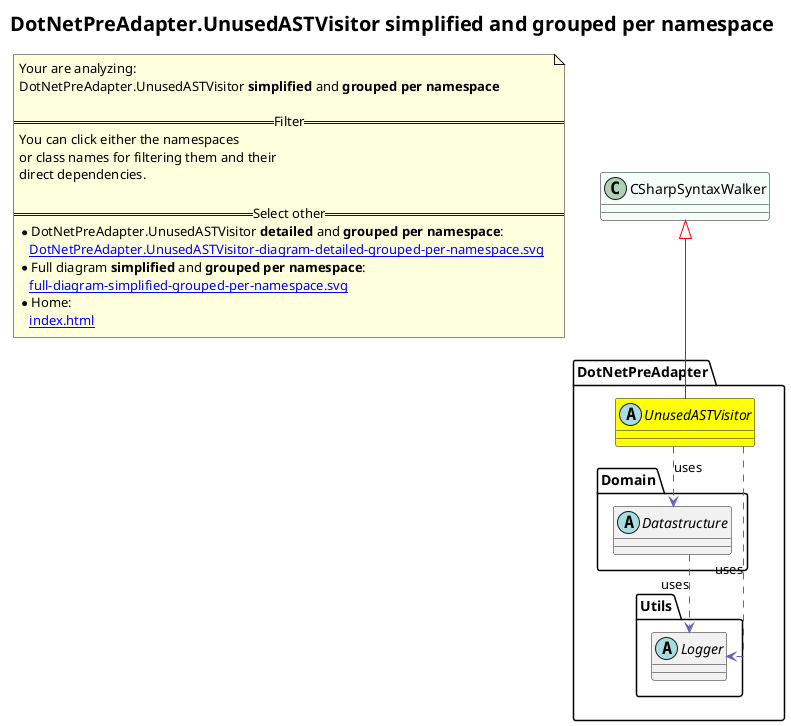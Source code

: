 @startuml
skinparam linetype ortho
title <size:20>DotNetPreAdapter.UnusedASTVisitor **simplified** and **grouped per namespace**</size>
note "Your are analyzing:\nDotNetPreAdapter.UnusedASTVisitor **simplified** and **grouped per namespace**\n\n==Filter==\nYou can click either the namespaces \nor class names for filtering them and their\ndirect dependencies.\n\n==Select other==\n* DotNetPreAdapter.UnusedASTVisitor **detailed** and **grouped per namespace**:\n   [[DotNetPreAdapter.UnusedASTVisitor-diagram-detailed-grouped-per-namespace.svg]]\n* Full diagram **simplified** and **grouped per namespace**:\n   [[full-diagram-simplified-grouped-per-namespace.svg]]\n* Home:\n   [[index.html]]" as FloatingNote
class CSharpSyntaxWalker [[CSharpSyntaxWalker-diagram-simplified-grouped-per-namespace.svg]] #MintCream {
}
' Closing all previous_sub_namespace_list namespace None because file analysis is finished.
namespace DotNetPreAdapter [[DotNetPreAdapter-diagram-simplified-grouped-per-namespace.svg]] {
abstract class DotNetPreAdapter.UnusedASTVisitor [[DotNetPreAdapter.UnusedASTVisitor-diagram-simplified-grouped-per-namespace.svg]] #yellow {
}
'Compared namespace DotNetPreAdapter [[DotNetPreAdapter-diagram-simplified-grouped-per-namespace.svg]] { with last element of }
' Closing all previous_sub_namespace_list namespace None because file analysis is finished.
' Closing namespace DotNetPreAdapter
}
namespace DotNetPreAdapter [[DotNetPreAdapter-diagram-simplified-grouped-per-namespace.svg]] {
namespace DotNetPreAdapter.Domain [[DotNetPreAdapter.Domain-diagram-simplified-grouped-per-namespace.svg]] {
  abstract class DotNetPreAdapter.Domain.Datastructure [[DotNetPreAdapter.Domain.Datastructure-diagram-simplified-grouped-per-namespace.svg]]  {
  }
'Compared namespace DotNetPreAdapter.Domain [[DotNetPreAdapter.Domain-diagram-simplified-grouped-per-namespace.svg]] { with last element of   }
' Closing all previous_sub_namespace_list namespace None because file analysis is finished.
' Closing namespace Domain
}
' Closing namespace DotNetPreAdapter
}
namespace DotNetPreAdapter [[DotNetPreAdapter-diagram-simplified-grouped-per-namespace.svg]] {
namespace DotNetPreAdapter.Utils [[DotNetPreAdapter.Utils-diagram-simplified-grouped-per-namespace.svg]] {
  abstract class DotNetPreAdapter.Utils.Logger [[DotNetPreAdapter.Utils.Logger-diagram-simplified-grouped-per-namespace.svg]]  {
  }
'Compared namespace DotNetPreAdapter.Utils [[DotNetPreAdapter.Utils-diagram-simplified-grouped-per-namespace.svg]] { with last element of   }
' Closing all previous_sub_namespace_list namespace None because file analysis is finished.
' Closing namespace Utils
}
' Closing namespace DotNetPreAdapter
}
 ' *************************************** 
 ' *************************************** 
 ' *************************************** 
' Class relations extracted from namespace:
' 
' Class relations extracted from namespace:
' DotNetPreAdapter
CSharpSyntaxWalker <|-[#red]- DotNetPreAdapter.UnusedASTVisitor
DotNetPreAdapter.UnusedASTVisitor .[#6060BB].> DotNetPreAdapter.Utils.Logger  : uses 
DotNetPreAdapter.UnusedASTVisitor .[#6060BB].> DotNetPreAdapter.Domain.Datastructure  : uses 
' Class relations extracted from namespace:
' DotNetPreAdapter.Domain
DotNetPreAdapter.Domain.Datastructure .[#6060BB].> DotNetPreAdapter.Utils.Logger  : uses 
' Class relations extracted from namespace:
' DotNetPreAdapter.Utils
@enduml